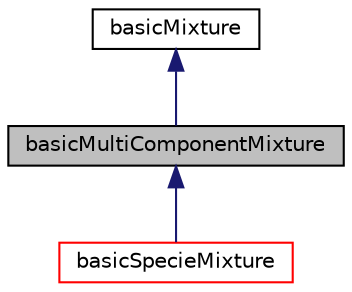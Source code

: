 digraph "basicMultiComponentMixture"
{
  bgcolor="transparent";
  edge [fontname="Helvetica",fontsize="10",labelfontname="Helvetica",labelfontsize="10"];
  node [fontname="Helvetica",fontsize="10",shape=record];
  Node1 [label="basicMultiComponentMixture",height=0.2,width=0.4,color="black", fillcolor="grey75", style="filled" fontcolor="black"];
  Node2 -> Node1 [dir="back",color="midnightblue",fontsize="10",style="solid",fontname="Helvetica"];
  Node2 [label="basicMixture",height=0.2,width=0.4,color="black",URL="$classFoam_1_1basicMixture.html",tooltip="Foam::basicMixture. "];
  Node1 -> Node3 [dir="back",color="midnightblue",fontsize="10",style="solid",fontname="Helvetica"];
  Node3 [label="basicSpecieMixture",height=0.2,width=0.4,color="red",URL="$classFoam_1_1basicSpecieMixture.html",tooltip="Specialization of basicMultiComponentMixture for a mixture consisting of a number for molecular speci..."];
}
